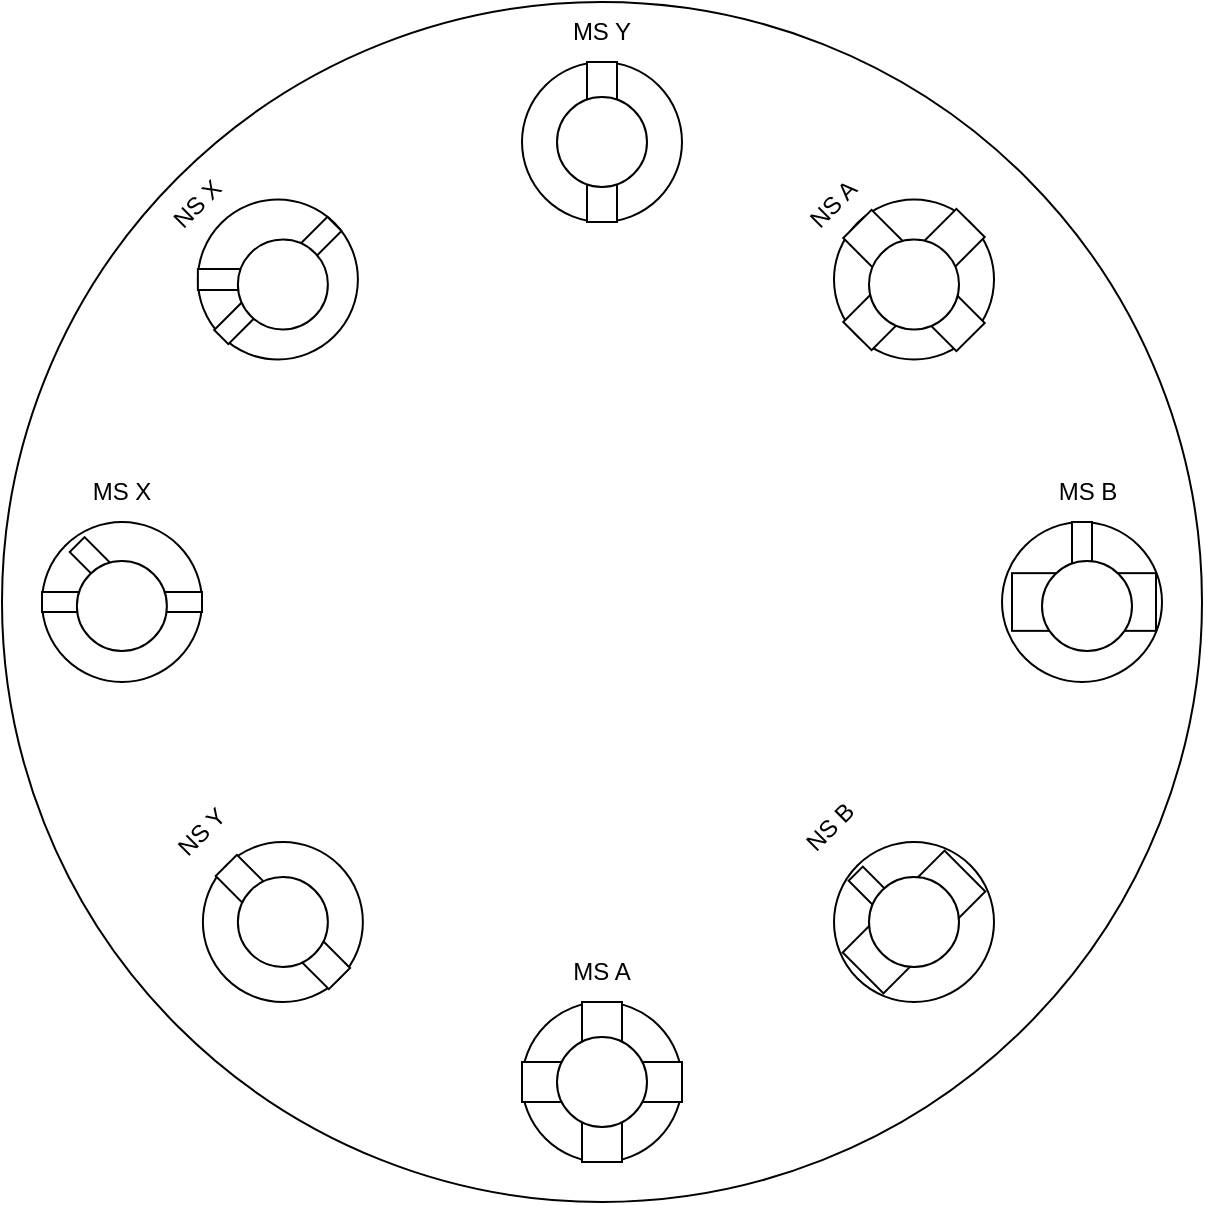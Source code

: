 <mxfile version="17.5.0" type="device"><diagram id="F7FxOPHGFlyrZ0MDJJ_3" name="Page-1"><mxGraphModel dx="2062" dy="1112" grid="1" gridSize="10" guides="1" tooltips="1" connect="1" arrows="1" fold="1" page="1" pageScale="1" pageWidth="827" pageHeight="1169" math="0" shadow="0"><root><mxCell id="0"/><mxCell id="1" parent="0"/><mxCell id="zM0Fh4AXwKKkaPQJ7nfE-9" value="" style="ellipse;whiteSpace=wrap;html=1;aspect=fixed;" parent="1" vertex="1"><mxGeometry x="100" y="200" width="600" height="600" as="geometry"/></mxCell><mxCell id="zM0Fh4AXwKKkaPQJ7nfE-10" value="" style="ellipse;whiteSpace=wrap;html=1;aspect=fixed;" parent="1" vertex="1"><mxGeometry x="360" y="230" width="80" height="80" as="geometry"/></mxCell><mxCell id="zM0Fh4AXwKKkaPQJ7nfE-11" value="" style="ellipse;whiteSpace=wrap;html=1;aspect=fixed;" parent="1" vertex="1"><mxGeometry x="600" y="460" width="80" height="80" as="geometry"/></mxCell><mxCell id="zM0Fh4AXwKKkaPQJ7nfE-12" value="" style="ellipse;whiteSpace=wrap;html=1;aspect=fixed;fontStyle=1" parent="1" vertex="1"><mxGeometry x="120" y="460" width="80" height="80" as="geometry"/></mxCell><mxCell id="zM0Fh4AXwKKkaPQJ7nfE-13" value="" style="ellipse;whiteSpace=wrap;html=1;aspect=fixed;" parent="1" vertex="1"><mxGeometry x="360" y="700" width="80" height="80" as="geometry"/></mxCell><mxCell id="zM0Fh4AXwKKkaPQJ7nfE-15" value="" style="ellipse;whiteSpace=wrap;html=1;aspect=fixed;fontStyle=1" parent="1" vertex="1"><mxGeometry x="200.44" y="620" width="80" height="80" as="geometry"/></mxCell><mxCell id="zM0Fh4AXwKKkaPQJ7nfE-16" value="" style="ellipse;whiteSpace=wrap;html=1;aspect=fixed;fontStyle=1" parent="1" vertex="1"><mxGeometry x="516" y="298.75" width="80" height="80" as="geometry"/></mxCell><mxCell id="zM0Fh4AXwKKkaPQJ7nfE-17" value="" style="ellipse;whiteSpace=wrap;html=1;aspect=fixed;fontStyle=1" parent="1" vertex="1"><mxGeometry x="197.94" y="298.75" width="80" height="80" as="geometry"/></mxCell><mxCell id="zM0Fh4AXwKKkaPQJ7nfE-18" value="" style="ellipse;whiteSpace=wrap;html=1;aspect=fixed;fontStyle=1" parent="1" vertex="1"><mxGeometry x="516" y="620" width="80" height="80" as="geometry"/></mxCell><mxCell id="zM0Fh4AXwKKkaPQJ7nfE-20" value="" style="rounded=0;whiteSpace=wrap;html=1;" parent="1" vertex="1"><mxGeometry x="120" y="495" width="80" height="10" as="geometry"/></mxCell><mxCell id="zM0Fh4AXwKKkaPQJ7nfE-21" value="" style="rounded=0;whiteSpace=wrap;html=1;rotation=45;" parent="1" vertex="1"><mxGeometry x="132" y="479.5" width="38" height="10.5" as="geometry"/></mxCell><mxCell id="zM0Fh4AXwKKkaPQJ7nfE-22" value="" style="ellipse;whiteSpace=wrap;html=1;aspect=fixed;" parent="1" vertex="1"><mxGeometry x="137.44" y="479.5" width="45" height="45" as="geometry"/></mxCell><mxCell id="zM0Fh4AXwKKkaPQJ7nfE-36" value="" style="rounded=0;whiteSpace=wrap;html=1;rotation=-45;" parent="1" vertex="1"><mxGeometry x="197.94" y="334.25" width="80" height="10" as="geometry"/></mxCell><mxCell id="zM0Fh4AXwKKkaPQJ7nfE-37" value="" style="rounded=0;whiteSpace=wrap;html=1;rotation=0;" parent="1" vertex="1"><mxGeometry x="197.94" y="333.5" width="42" height="10.5" as="geometry"/></mxCell><mxCell id="zM0Fh4AXwKKkaPQJ7nfE-38" value="" style="ellipse;whiteSpace=wrap;html=1;aspect=fixed;" parent="1" vertex="1"><mxGeometry x="217.94" y="318.75" width="45" height="45" as="geometry"/></mxCell><mxCell id="zM0Fh4AXwKKkaPQJ7nfE-40" value="" style="rounded=0;whiteSpace=wrap;html=1;" parent="1" vertex="1"><mxGeometry x="360" y="730" width="80" height="20" as="geometry"/></mxCell><mxCell id="zM0Fh4AXwKKkaPQJ7nfE-41" value="" style="rounded=0;whiteSpace=wrap;html=1;" parent="1" vertex="1"><mxGeometry x="390" y="700" width="20" height="80" as="geometry"/></mxCell><mxCell id="zM0Fh4AXwKKkaPQJ7nfE-42" value="" style="ellipse;whiteSpace=wrap;html=1;aspect=fixed;" parent="1" vertex="1"><mxGeometry x="377.5" y="717.5" width="45" height="45" as="geometry"/></mxCell><mxCell id="zM0Fh4AXwKKkaPQJ7nfE-43" value="" style="rounded=0;whiteSpace=wrap;html=1;rotation=45;" parent="1" vertex="1"><mxGeometry x="516" y="329.25" width="80" height="20" as="geometry"/></mxCell><mxCell id="zM0Fh4AXwKKkaPQJ7nfE-44" value="" style="rounded=0;whiteSpace=wrap;html=1;rotation=45;" parent="1" vertex="1"><mxGeometry x="546" y="298.75" width="20" height="80" as="geometry"/></mxCell><mxCell id="zM0Fh4AXwKKkaPQJ7nfE-45" value="" style="ellipse;whiteSpace=wrap;html=1;aspect=fixed;" parent="1" vertex="1"><mxGeometry x="533.5" y="318.75" width="45" height="45" as="geometry"/></mxCell><mxCell id="zM0Fh4AXwKKkaPQJ7nfE-47" value="" style="rounded=0;whiteSpace=wrap;html=1;" parent="1" vertex="1"><mxGeometry x="392.5" y="230" width="15" height="80" as="geometry"/></mxCell><mxCell id="zM0Fh4AXwKKkaPQJ7nfE-48" value="" style="ellipse;whiteSpace=wrap;html=1;aspect=fixed;" parent="1" vertex="1"><mxGeometry x="377.5" y="247.5" width="45" height="45" as="geometry"/></mxCell><mxCell id="zM0Fh4AXwKKkaPQJ7nfE-49" value="" style="rounded=0;whiteSpace=wrap;html=1;rotation=-45;" parent="1" vertex="1"><mxGeometry x="232.94" y="620" width="15" height="80" as="geometry"/></mxCell><mxCell id="zM0Fh4AXwKKkaPQJ7nfE-50" value="" style="ellipse;whiteSpace=wrap;html=1;aspect=fixed;" parent="1" vertex="1"><mxGeometry x="217.94" y="637.5" width="45" height="45" as="geometry"/></mxCell><mxCell id="zM0Fh4AXwKKkaPQJ7nfE-52" value="" style="rounded=0;whiteSpace=wrap;html=1;rotation=0;" parent="1" vertex="1"><mxGeometry x="635" y="460" width="10" height="40" as="geometry"/></mxCell><mxCell id="zM0Fh4AXwKKkaPQJ7nfE-54" value="" style="rounded=0;whiteSpace=wrap;html=1;" parent="1" vertex="1"><mxGeometry x="605" y="485.58" width="72" height="28.85" as="geometry"/></mxCell><mxCell id="zM0Fh4AXwKKkaPQJ7nfE-55" value="" style="ellipse;whiteSpace=wrap;html=1;aspect=fixed;" parent="1" vertex="1"><mxGeometry x="620" y="479.5" width="45" height="45" as="geometry"/></mxCell><mxCell id="zM0Fh4AXwKKkaPQJ7nfE-60" value="" style="rounded=0;whiteSpace=wrap;html=1;rotation=-45;" parent="1" vertex="1"><mxGeometry x="536" y="630" width="10" height="40" as="geometry"/></mxCell><mxCell id="zM0Fh4AXwKKkaPQJ7nfE-61" value="" style="rounded=0;whiteSpace=wrap;html=1;rotation=-45;" parent="1" vertex="1"><mxGeometry x="520" y="645.58" width="72" height="28.85" as="geometry"/></mxCell><mxCell id="zM0Fh4AXwKKkaPQJ7nfE-62" value="" style="ellipse;whiteSpace=wrap;html=1;aspect=fixed;" parent="1" vertex="1"><mxGeometry x="533.5" y="637.5" width="45" height="45" as="geometry"/></mxCell><mxCell id="zM0Fh4AXwKKkaPQJ7nfE-64" value="MS Y" style="text;html=1;strokeColor=none;fillColor=none;align=center;verticalAlign=middle;whiteSpace=wrap;rounded=0;" parent="1" vertex="1"><mxGeometry x="370" y="200" width="60" height="30" as="geometry"/></mxCell><mxCell id="zM0Fh4AXwKKkaPQJ7nfE-65" value="&lt;div&gt;MS X&lt;/div&gt;" style="text;html=1;strokeColor=none;fillColor=none;align=center;verticalAlign=middle;whiteSpace=wrap;rounded=0;" parent="1" vertex="1"><mxGeometry x="129.94" y="430" width="60" height="30" as="geometry"/></mxCell><mxCell id="zM0Fh4AXwKKkaPQJ7nfE-66" value="&lt;div&gt;MS A&lt;/div&gt;" style="text;html=1;strokeColor=none;fillColor=none;align=center;verticalAlign=middle;whiteSpace=wrap;rounded=0;" parent="1" vertex="1"><mxGeometry x="370" y="670" width="60" height="30" as="geometry"/></mxCell><mxCell id="zM0Fh4AXwKKkaPQJ7nfE-67" value="&lt;div&gt;MS B&lt;/div&gt;" style="text;html=1;strokeColor=none;fillColor=none;align=center;verticalAlign=middle;whiteSpace=wrap;rounded=0;" parent="1" vertex="1"><mxGeometry x="612.5" y="430" width="60" height="30" as="geometry"/></mxCell><mxCell id="zM0Fh4AXwKKkaPQJ7nfE-68" value="NS X" style="text;html=1;strokeColor=none;fillColor=none;align=center;verticalAlign=middle;whiteSpace=wrap;rounded=0;rotation=-45;" parent="1" vertex="1"><mxGeometry x="167.94" y="286.25" width="60" height="30" as="geometry"/></mxCell><mxCell id="zM0Fh4AXwKKkaPQJ7nfE-70" value="NS Y" style="text;html=1;strokeColor=none;fillColor=none;align=center;verticalAlign=middle;whiteSpace=wrap;rounded=0;rotation=-45;" parent="1" vertex="1"><mxGeometry x="170" y="600" width="60" height="30" as="geometry"/></mxCell><mxCell id="zM0Fh4AXwKKkaPQJ7nfE-71" value="NS A" style="text;html=1;strokeColor=none;fillColor=none;align=center;verticalAlign=middle;whiteSpace=wrap;rounded=0;rotation=-45;" parent="1" vertex="1"><mxGeometry x="486" y="286.25" width="60" height="30" as="geometry"/></mxCell><mxCell id="zM0Fh4AXwKKkaPQJ7nfE-72" value="&lt;div&gt;NS B&lt;/div&gt;" style="text;html=1;strokeColor=none;fillColor=none;align=center;verticalAlign=middle;whiteSpace=wrap;rounded=0;rotation=-45;" parent="1" vertex="1"><mxGeometry x="483.5" y="597.5" width="60" height="30" as="geometry"/></mxCell></root></mxGraphModel></diagram></mxfile>